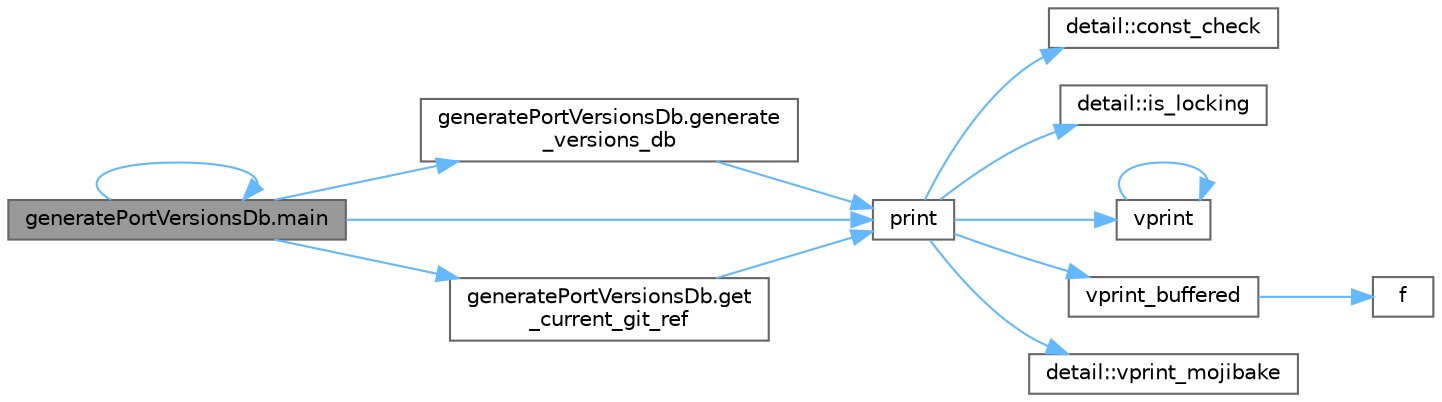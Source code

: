 digraph "generatePortVersionsDb.main"
{
 // LATEX_PDF_SIZE
  bgcolor="transparent";
  edge [fontname=Helvetica,fontsize=10,labelfontname=Helvetica,labelfontsize=10];
  node [fontname=Helvetica,fontsize=10,shape=box,height=0.2,width=0.4];
  rankdir="LR";
  Node1 [id="Node000001",label="generatePortVersionsDb.main",height=0.2,width=0.4,color="gray40", fillcolor="grey60", style="filled", fontcolor="black",tooltip=" "];
  Node1 -> Node2 [id="edge14_Node000001_Node000002",color="steelblue1",style="solid",tooltip=" "];
  Node2 [id="Node000002",label="generatePortVersionsDb.generate\l_versions_db",height=0.2,width=0.4,color="grey40", fillcolor="white", style="filled",URL="$namespacegenerate_port_versions_db.html#a3a0b3bf9d6ea346dfd854c56f7ca2c3b",tooltip=" "];
  Node2 -> Node3 [id="edge15_Node000002_Node000003",color="steelblue1",style="solid",tooltip=" "];
  Node3 [id="Node000003",label="print",height=0.2,width=0.4,color="grey40", fillcolor="white", style="filled",URL="$runtime_2spdlog_2include_2spdlog_2fmt_2bundled_2base_8h.html#a59025bfaf390e425b4e274c966a77557",tooltip=" "];
  Node3 -> Node4 [id="edge16_Node000003_Node000004",color="steelblue1",style="solid",tooltip=" "];
  Node4 [id="Node000004",label="detail::const_check",height=0.2,width=0.4,color="grey40", fillcolor="white", style="filled",URL="$namespacedetail.html#a8a0f6a5093c0390e04f2d2091e0a42e0",tooltip=" "];
  Node3 -> Node5 [id="edge17_Node000003_Node000005",color="steelblue1",style="solid",tooltip=" "];
  Node5 [id="Node000005",label="detail::is_locking",height=0.2,width=0.4,color="grey40", fillcolor="white", style="filled",URL="$namespacedetail.html#a0dc7ed966c3ead3db768720aa1491ed3",tooltip=" "];
  Node3 -> Node6 [id="edge18_Node000003_Node000006",color="steelblue1",style="solid",tooltip=" "];
  Node6 [id="Node000006",label="vprint",height=0.2,width=0.4,color="grey40", fillcolor="white", style="filled",URL="$format-inl_8h.html#a29a58b2977415d9cff8394b7a3a873e8",tooltip=" "];
  Node6 -> Node6 [id="edge19_Node000006_Node000006",color="steelblue1",style="solid",tooltip=" "];
  Node3 -> Node7 [id="edge20_Node000003_Node000007",color="steelblue1",style="solid",tooltip=" "];
  Node7 [id="Node000007",label="vprint_buffered",height=0.2,width=0.4,color="grey40", fillcolor="white", style="filled",URL="$runtime_2spdlog_2include_2spdlog_2fmt_2bundled_2base_8h.html#ae0f9ca78d021b5a5c5b0d29d84ba03be",tooltip=" "];
  Node7 -> Node8 [id="edge21_Node000007_Node000008",color="steelblue1",style="solid",tooltip=" "];
  Node8 [id="Node000008",label="f",height=0.2,width=0.4,color="grey40", fillcolor="white", style="filled",URL="$cxx11__tensor__map_8cpp.html#a7f507fea02198f6cb81c86640c7b1a4e",tooltip=" "];
  Node3 -> Node9 [id="edge22_Node000003_Node000009",color="steelblue1",style="solid",tooltip=" "];
  Node9 [id="Node000009",label="detail::vprint_mojibake",height=0.2,width=0.4,color="grey40", fillcolor="white", style="filled",URL="$namespacedetail.html#a221a2d9f305ca94bbb0e1d5e6a5a1c76",tooltip=" "];
  Node1 -> Node10 [id="edge23_Node000001_Node000010",color="steelblue1",style="solid",tooltip=" "];
  Node10 [id="Node000010",label="generatePortVersionsDb.get\l_current_git_ref",height=0.2,width=0.4,color="grey40", fillcolor="white", style="filled",URL="$namespacegenerate_port_versions_db.html#ad2620c1c9555f21a7e86841ce8030483",tooltip=" "];
  Node10 -> Node3 [id="edge24_Node000010_Node000003",color="steelblue1",style="solid",tooltip=" "];
  Node1 -> Node1 [id="edge25_Node000001_Node000001",color="steelblue1",style="solid",tooltip=" "];
  Node1 -> Node3 [id="edge26_Node000001_Node000003",color="steelblue1",style="solid",tooltip=" "];
}
